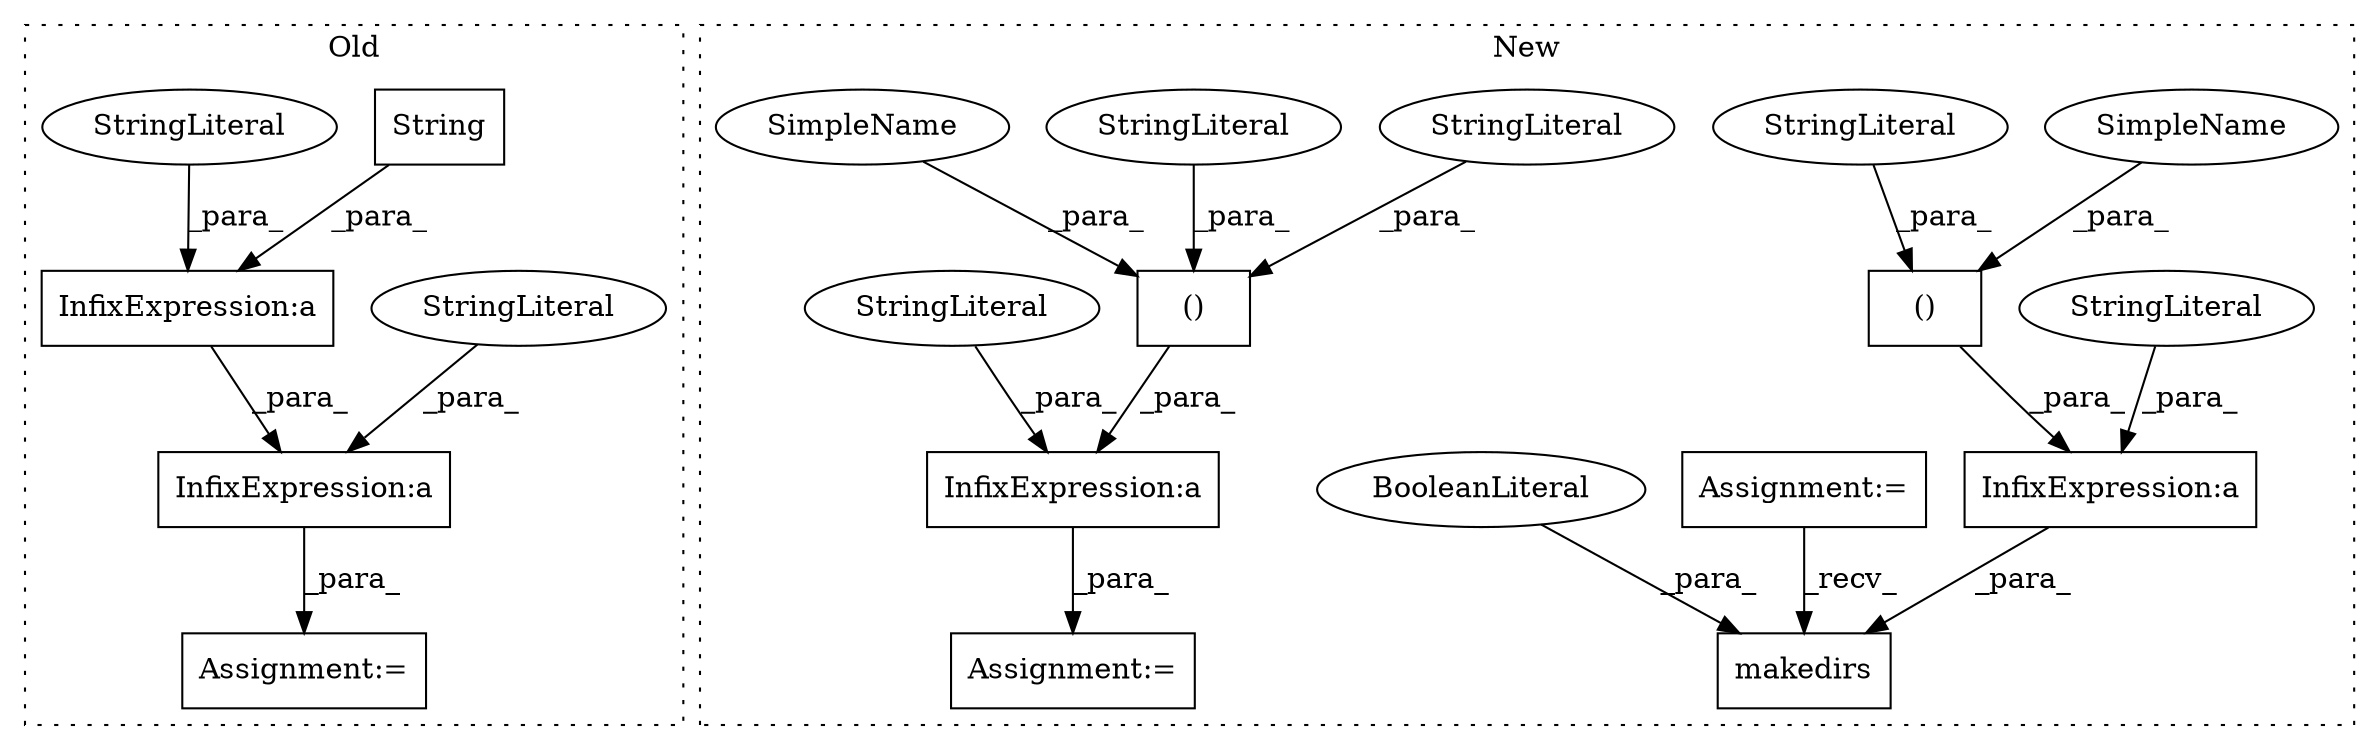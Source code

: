 digraph G {
subgraph cluster0 {
1 [label="String" a="32" s="10349,10364" l="7,1" shape="box"];
3 [label="InfixExpression:a" a="27" s="10366" l="3" shape="box"];
4 [label="InfixExpression:a" a="27" s="10346" l="3" shape="box"];
6 [label="StringLiteral" a="45" s="10369" l="6" shape="ellipse"];
7 [label="Assignment:=" a="7" s="10311" l="1" shape="box"];
15 [label="StringLiteral" a="45" s="10314" l="32" shape="ellipse"];
label = "Old";
style="dotted";
}
subgraph cluster1 {
2 [label="makedirs" a="32" s="10331,10403" l="9,1" shape="box"];
5 [label="Assignment:=" a="7" s="9003" l="2" shape="box"];
8 [label="()" a="106" s="10360" l="37" shape="box"];
9 [label="InfixExpression:a" a="27" s="10346" l="14" shape="box"];
10 [label="()" a="106" s="10451" l="103" shape="box"];
11 [label="InfixExpression:a" a="27" s="10437" l="14" shape="box"];
12 [label="BooleanLiteral" a="9" s="10399" l="4" shape="ellipse"];
13 [label="StringLiteral" a="45" s="10472" l="42" shape="ellipse"];
14 [label="StringLiteral" a="45" s="10548" l="6" shape="ellipse"];
16 [label="StringLiteral" a="45" s="10381" l="16" shape="ellipse"];
17 [label="StringLiteral" a="45" s="10340" l="6" shape="ellipse"];
18 [label="StringLiteral" a="45" s="10427" l="10" shape="ellipse"];
19 [label="Assignment:=" a="7" s="10425" l="1" shape="box"];
20 [label="SimpleName" a="42" s="10451" l="8" shape="ellipse"];
21 [label="SimpleName" a="42" s="10360" l="8" shape="ellipse"];
label = "New";
style="dotted";
}
1 -> 4 [label="_para_"];
3 -> 7 [label="_para_"];
4 -> 3 [label="_para_"];
5 -> 2 [label="_recv_"];
6 -> 3 [label="_para_"];
8 -> 9 [label="_para_"];
9 -> 2 [label="_para_"];
10 -> 11 [label="_para_"];
11 -> 19 [label="_para_"];
12 -> 2 [label="_para_"];
13 -> 10 [label="_para_"];
14 -> 10 [label="_para_"];
15 -> 4 [label="_para_"];
16 -> 8 [label="_para_"];
17 -> 9 [label="_para_"];
18 -> 11 [label="_para_"];
20 -> 10 [label="_para_"];
21 -> 8 [label="_para_"];
}